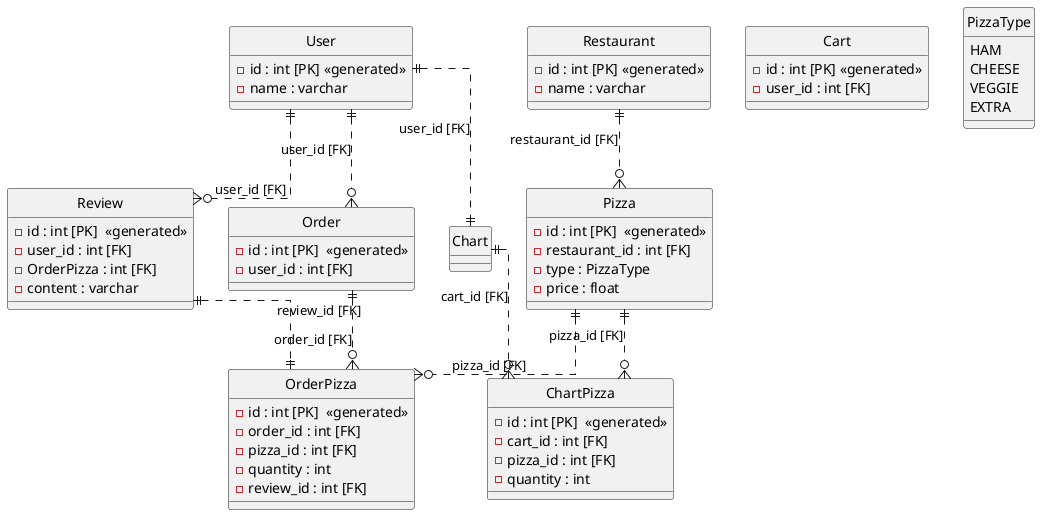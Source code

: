@startuml pizzaburger service

skinparam Linetype ortho
hide circle

class User {
    -id : int [PK] <<generated>>
    -name : varchar
}

class Cart {
    -id : int [PK] <<generated>>
    -user_id : int [FK]
}

class Restaurant {
    -id : int [PK] <<generated>>
    -name : varchar
}

class Review {
    -id : int [PK]  <<generated>>
    -user_id : int [FK]
    -OrderPizza : int [FK]
    -content : varchar
}

class Pizza {
    -id : int [PK]  <<generated>>
    -restaurant_id : int [FK]
    -type : PizzaType
    -price : float

}


class Order {
    -id : int [PK]  <<generated>>
    -user_id : int [FK]
}

enum PizzaType {
  HAM
  CHEESE
  VEGGIE
  EXTRA
}

class OrderPizza {
    -id : int [PK]  <<generated>>
    -order_id : int [FK]
    -pizza_id : int [FK]
    -quantity : int
    -review_id : int [FK]
}

class ChartPizza {
    -id : int [PK]  <<generated>>
    -cart_id : int [FK]
    -pizza_id : int [FK]
    -quantity : int
}

' Define relationships
User ||..|| Chart : "user_id [FK]"

User ||..o{ Order : "user_id [FK]"
User ||..o{ Review : "user_id [FK]"

Pizza ||..o{ OrderPizza : "pizza_id [FK]"
Order ||..o{ OrderPizza : "order_id [FK]"

Restaurant ||..o{ Pizza : "restaurant_id [FK]"

Chart ||..o{ ChartPizza : "cart_id [FK]"
Pizza ||..o{ ChartPizza : "pizza_id [FK]"

Review ||..|| OrderPizza : "review_id [FK]"
@enduml
